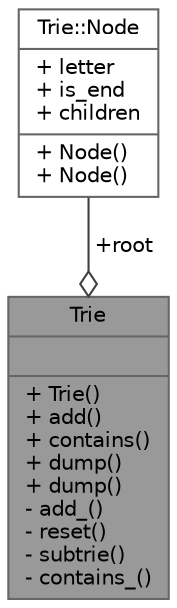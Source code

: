 digraph "Trie"
{
 // LATEX_PDF_SIZE
  bgcolor="transparent";
  edge [fontname=Helvetica,fontsize=10,labelfontname=Helvetica,labelfontsize=10];
  node [fontname=Helvetica,fontsize=10,shape=box,height=0.2,width=0.4];
  Node1 [shape=record,label="{Trie\n||+ Trie()\l+ add()\l+ contains()\l+ dump()\l+ dump()\l- add_()\l- reset()\l- subtrie()\l- contains_()\l}",height=0.2,width=0.4,color="gray40", fillcolor="grey60", style="filled", fontcolor="black",tooltip=" "];
  Node2 -> Node1 [color="grey25",style="solid",label=" +root" ,arrowhead="odiamond"];
  Node2 [shape=record,label="{Trie::Node\n|+ letter\l+ is_end\l+ children\l|+ Node()\l+ Node()\l}",height=0.2,width=0.4,color="gray40", fillcolor="white", style="filled",URL="$d5/d71/struct_trie_1_1_node.html",tooltip=" "];
}
